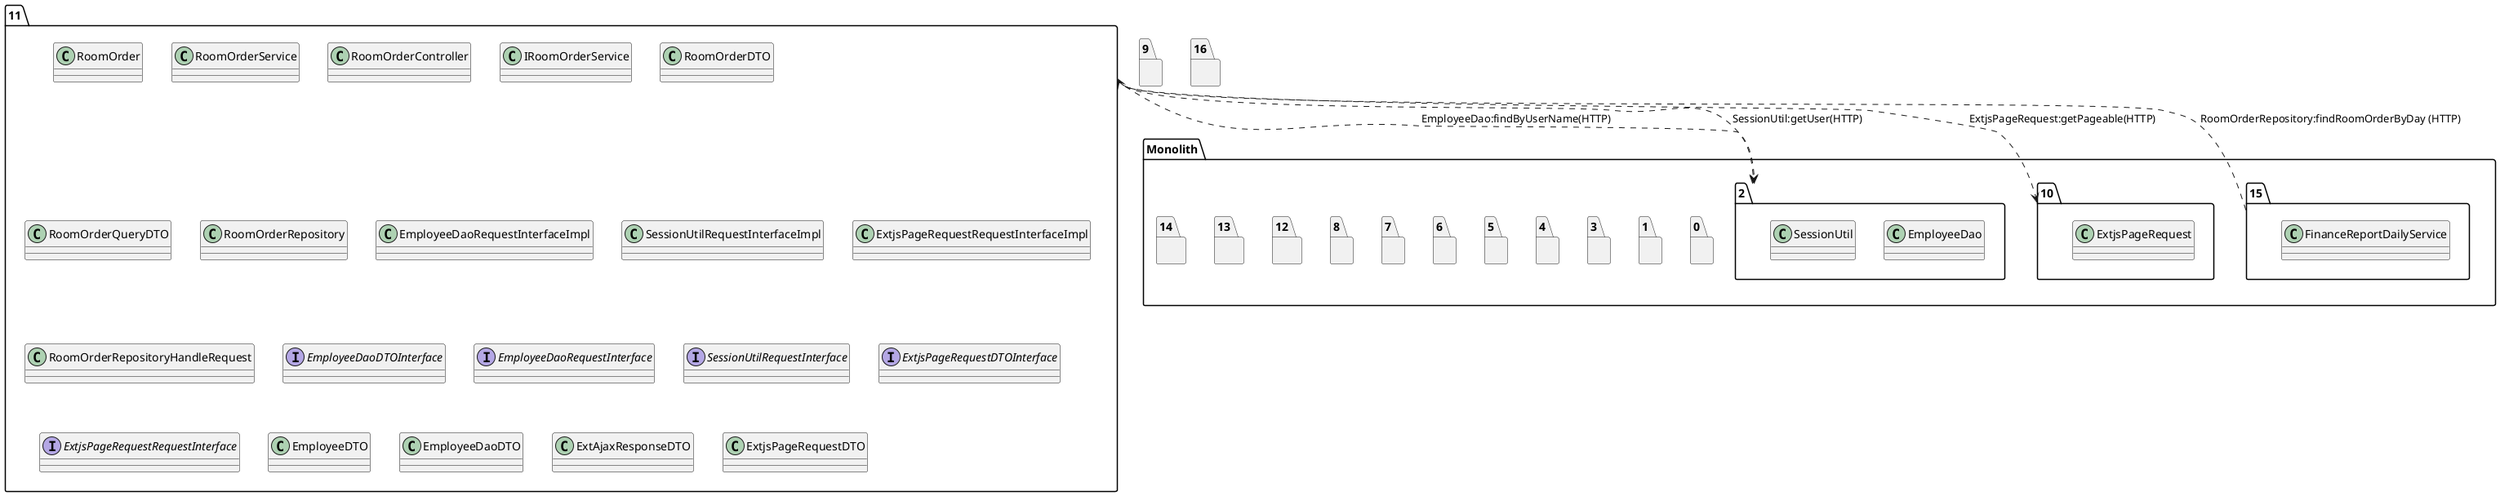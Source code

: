 @startuml
package "11"{
class RoomOrder
class RoomOrderService
class RoomOrderController
class IRoomOrderService
class RoomOrderDTO
class RoomOrderQueryDTO
class RoomOrderRepository
class EmployeeDaoRequestInterfaceImpl
class SessionUtilRequestInterfaceImpl
class ExtjsPageRequestRequestInterfaceImpl
class RoomOrderRepositoryHandleRequest
interface EmployeeDaoDTOInterface
interface EmployeeDaoRequestInterface
interface SessionUtilRequestInterface
interface ExtjsPageRequestDTOInterface
interface ExtjsPageRequestRequestInterface
class EmployeeDTO
class EmployeeDaoDTO
class ExtAjaxResponseDTO
class ExtjsPageRequestDTO
}
package "9"{
}
package "16"{
}
package "Monolith" {
package "0"{
}
package "1"{
}
package "2"{
class EmployeeDao
class SessionUtil
}
package "3"{
}
package "4"{
}
package "5"{
}
package "6"{
}
package "7"{
}
package "8"{
}
package "10"{
class ExtjsPageRequest
}
package "12"{
}
package "13"{
}
package "14"{
}
package "15"{
class FinanceReportDailyService
}
}
"11"..>"2":EmployeeDao:findByUserName(HTTP)
"11"..>"2":SessionUtil:getUser(HTTP)
"11"..>"10":ExtjsPageRequest:getPageable(HTTP)
"15"..>"11":RoomOrderRepository:findRoomOrderByDay (HTTP)
@enduml